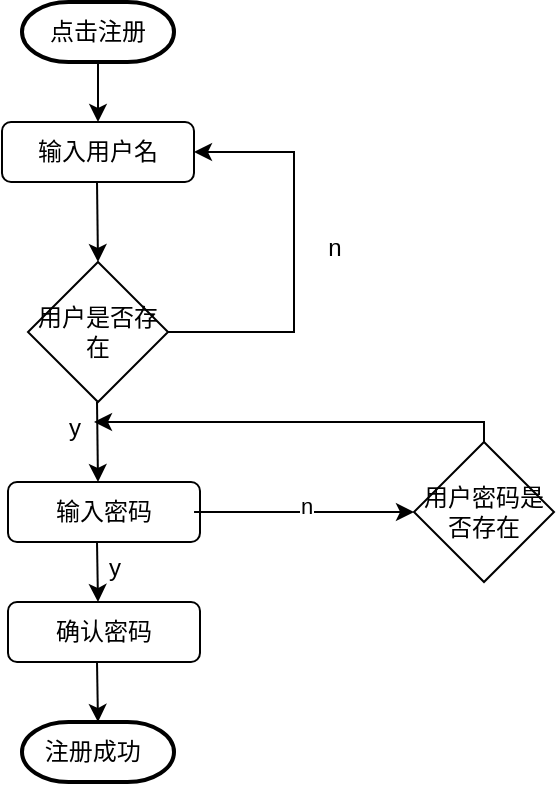 <mxfile version="24.0.7" type="github">
  <diagram name="第 1 页" id="gzOurBzskgwyXG9lP4dm">
    <mxGraphModel dx="1202" dy="458" grid="0" gridSize="10" guides="1" tooltips="1" connect="1" arrows="1" fold="1" page="1" pageScale="1" pageWidth="827" pageHeight="1169" math="0" shadow="0">
      <root>
        <mxCell id="0" />
        <mxCell id="1" parent="0" />
        <mxCell id="2LvC2rDsrTbeSCsYBJKb-3" value="注册成功&lt;span style=&quot;white-space: pre;&quot;&gt;&#x9;&lt;/span&gt;" style="strokeWidth=2;html=1;shape=mxgraph.flowchart.terminator;whiteSpace=wrap;" vertex="1" parent="1">
          <mxGeometry x="364" y="420" width="76" height="30" as="geometry" />
        </mxCell>
        <mxCell id="2LvC2rDsrTbeSCsYBJKb-4" value="输入用户名" style="rounded=1;whiteSpace=wrap;html=1;" vertex="1" parent="1">
          <mxGeometry x="354" y="120" width="96" height="30" as="geometry" />
        </mxCell>
        <mxCell id="2LvC2rDsrTbeSCsYBJKb-5" value="用户是否存在" style="rhombus;whiteSpace=wrap;html=1;" vertex="1" parent="1">
          <mxGeometry x="367" y="190" width="70" height="70" as="geometry" />
        </mxCell>
        <mxCell id="2LvC2rDsrTbeSCsYBJKb-6" value="输入密码" style="rounded=1;whiteSpace=wrap;html=1;" vertex="1" parent="1">
          <mxGeometry x="357" y="300" width="96" height="30" as="geometry" />
        </mxCell>
        <mxCell id="2LvC2rDsrTbeSCsYBJKb-7" value="确认密码" style="rounded=1;whiteSpace=wrap;html=1;" vertex="1" parent="1">
          <mxGeometry x="357" y="360" width="96" height="30" as="geometry" />
        </mxCell>
        <mxCell id="2LvC2rDsrTbeSCsYBJKb-8" value="点击注册" style="strokeWidth=2;html=1;shape=mxgraph.flowchart.terminator;whiteSpace=wrap;" vertex="1" parent="1">
          <mxGeometry x="364" y="60" width="76" height="30" as="geometry" />
        </mxCell>
        <mxCell id="2LvC2rDsrTbeSCsYBJKb-9" value="用户密码是否存在" style="rhombus;whiteSpace=wrap;html=1;" vertex="1" parent="1">
          <mxGeometry x="560" y="280" width="70" height="70" as="geometry" />
        </mxCell>
        <mxCell id="2LvC2rDsrTbeSCsYBJKb-10" value="" style="endArrow=classic;html=1;rounded=0;entryX=0;entryY=0.5;entryDx=0;entryDy=0;exitX=0.969;exitY=0.5;exitDx=0;exitDy=0;exitPerimeter=0;" edge="1" parent="1" source="2LvC2rDsrTbeSCsYBJKb-6" target="2LvC2rDsrTbeSCsYBJKb-9">
          <mxGeometry width="50" height="50" relative="1" as="geometry">
            <mxPoint x="460" y="320" as="sourcePoint" />
            <mxPoint x="510" y="270" as="targetPoint" />
          </mxGeometry>
        </mxCell>
        <mxCell id="2LvC2rDsrTbeSCsYBJKb-22" value="n" style="edgeLabel;html=1;align=center;verticalAlign=middle;resizable=0;points=[];" vertex="1" connectable="0" parent="2LvC2rDsrTbeSCsYBJKb-10">
          <mxGeometry x="0.01" y="3" relative="1" as="geometry">
            <mxPoint as="offset" />
          </mxGeometry>
        </mxCell>
        <mxCell id="2LvC2rDsrTbeSCsYBJKb-11" value="" style="endArrow=classic;html=1;rounded=0;entryX=0.5;entryY=0;entryDx=0;entryDy=0;exitX=0.5;exitY=1;exitDx=0;exitDy=0;exitPerimeter=0;" edge="1" parent="1" source="2LvC2rDsrTbeSCsYBJKb-8" target="2LvC2rDsrTbeSCsYBJKb-4">
          <mxGeometry width="50" height="50" relative="1" as="geometry">
            <mxPoint x="400" y="100" as="sourcePoint" />
            <mxPoint x="450" y="50" as="targetPoint" />
          </mxGeometry>
        </mxCell>
        <mxCell id="2LvC2rDsrTbeSCsYBJKb-12" value="" style="endArrow=classic;html=1;rounded=0;entryX=0.5;entryY=0;entryDx=0;entryDy=0;exitX=0.5;exitY=1;exitDx=0;exitDy=0;exitPerimeter=0;" edge="1" parent="1" target="2LvC2rDsrTbeSCsYBJKb-5">
          <mxGeometry width="50" height="50" relative="1" as="geometry">
            <mxPoint x="401.5" y="150" as="sourcePoint" />
            <mxPoint x="401.5" y="180" as="targetPoint" />
          </mxGeometry>
        </mxCell>
        <mxCell id="2LvC2rDsrTbeSCsYBJKb-15" value="" style="endArrow=classic;html=1;rounded=0;entryX=0.5;entryY=0;entryDx=0;entryDy=0;exitX=0.5;exitY=1;exitDx=0;exitDy=0;exitPerimeter=0;" edge="1" parent="1">
          <mxGeometry width="50" height="50" relative="1" as="geometry">
            <mxPoint x="401.5" y="260" as="sourcePoint" />
            <mxPoint x="402" y="300" as="targetPoint" />
          </mxGeometry>
        </mxCell>
        <mxCell id="2LvC2rDsrTbeSCsYBJKb-16" value="" style="endArrow=classic;html=1;rounded=0;exitX=0.5;exitY=1;exitDx=0;exitDy=0;exitPerimeter=0;" edge="1" parent="1">
          <mxGeometry width="50" height="50" relative="1" as="geometry">
            <mxPoint x="401.5" y="330" as="sourcePoint" />
            <mxPoint x="402" y="360" as="targetPoint" />
          </mxGeometry>
        </mxCell>
        <mxCell id="2LvC2rDsrTbeSCsYBJKb-17" value="" style="endArrow=classic;html=1;rounded=0;exitX=0.5;exitY=1;exitDx=0;exitDy=0;exitPerimeter=0;" edge="1" parent="1">
          <mxGeometry width="50" height="50" relative="1" as="geometry">
            <mxPoint x="401.5" y="390" as="sourcePoint" />
            <mxPoint x="402" y="420" as="targetPoint" />
          </mxGeometry>
        </mxCell>
        <mxCell id="2LvC2rDsrTbeSCsYBJKb-19" value="" style="endArrow=classic;html=1;rounded=0;exitX=0.5;exitY=0;exitDx=0;exitDy=0;" edge="1" parent="1" source="2LvC2rDsrTbeSCsYBJKb-9">
          <mxGeometry width="50" height="50" relative="1" as="geometry">
            <mxPoint x="600" y="280" as="sourcePoint" />
            <mxPoint x="400" y="270" as="targetPoint" />
            <Array as="points">
              <mxPoint x="595" y="270" />
            </Array>
          </mxGeometry>
        </mxCell>
        <mxCell id="2LvC2rDsrTbeSCsYBJKb-21" value="y" style="text;html=1;align=center;verticalAlign=middle;resizable=0;points=[];autosize=1;strokeColor=none;fillColor=none;" vertex="1" parent="1">
          <mxGeometry x="395" y="328" width="30" height="30" as="geometry" />
        </mxCell>
        <mxCell id="2LvC2rDsrTbeSCsYBJKb-24" value="" style="endArrow=classic;html=1;rounded=0;exitX=1;exitY=0.5;exitDx=0;exitDy=0;entryX=1;entryY=0.5;entryDx=0;entryDy=0;" edge="1" parent="1" source="2LvC2rDsrTbeSCsYBJKb-5" target="2LvC2rDsrTbeSCsYBJKb-4">
          <mxGeometry width="50" height="50" relative="1" as="geometry">
            <mxPoint x="437" y="230" as="sourcePoint" />
            <mxPoint x="500" y="170" as="targetPoint" />
            <Array as="points">
              <mxPoint x="500" y="225" />
              <mxPoint x="500" y="135" />
            </Array>
          </mxGeometry>
        </mxCell>
        <mxCell id="2LvC2rDsrTbeSCsYBJKb-25" value="y" style="text;html=1;align=center;verticalAlign=middle;resizable=0;points=[];autosize=1;strokeColor=none;fillColor=none;" vertex="1" parent="1">
          <mxGeometry x="375" y="258" width="30" height="30" as="geometry" />
        </mxCell>
        <mxCell id="2LvC2rDsrTbeSCsYBJKb-26" value="n" style="text;html=1;align=center;verticalAlign=middle;resizable=0;points=[];autosize=1;strokeColor=none;fillColor=none;" vertex="1" parent="1">
          <mxGeometry x="505" y="168" width="30" height="30" as="geometry" />
        </mxCell>
      </root>
    </mxGraphModel>
  </diagram>
</mxfile>

